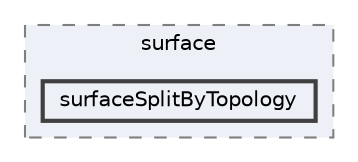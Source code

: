 digraph "applications/utilities/surface/surfaceSplitByTopology"
{
 // LATEX_PDF_SIZE
  bgcolor="transparent";
  edge [fontname=Helvetica,fontsize=10,labelfontname=Helvetica,labelfontsize=10];
  node [fontname=Helvetica,fontsize=10,shape=box,height=0.2,width=0.4];
  compound=true
  subgraph clusterdir_f17de662d5fa06afbf0442aecb6ca0a0 {
    graph [ bgcolor="#edf0f7", pencolor="grey50", label="surface", fontname=Helvetica,fontsize=10 style="filled,dashed", URL="dir_f17de662d5fa06afbf0442aecb6ca0a0.html",tooltip=""]
  dir_9877b623e81fa21de4103f7c754e3b47 [label="surfaceSplitByTopology", fillcolor="#edf0f7", color="grey25", style="filled,bold", URL="dir_9877b623e81fa21de4103f7c754e3b47.html",tooltip=""];
  }
}
